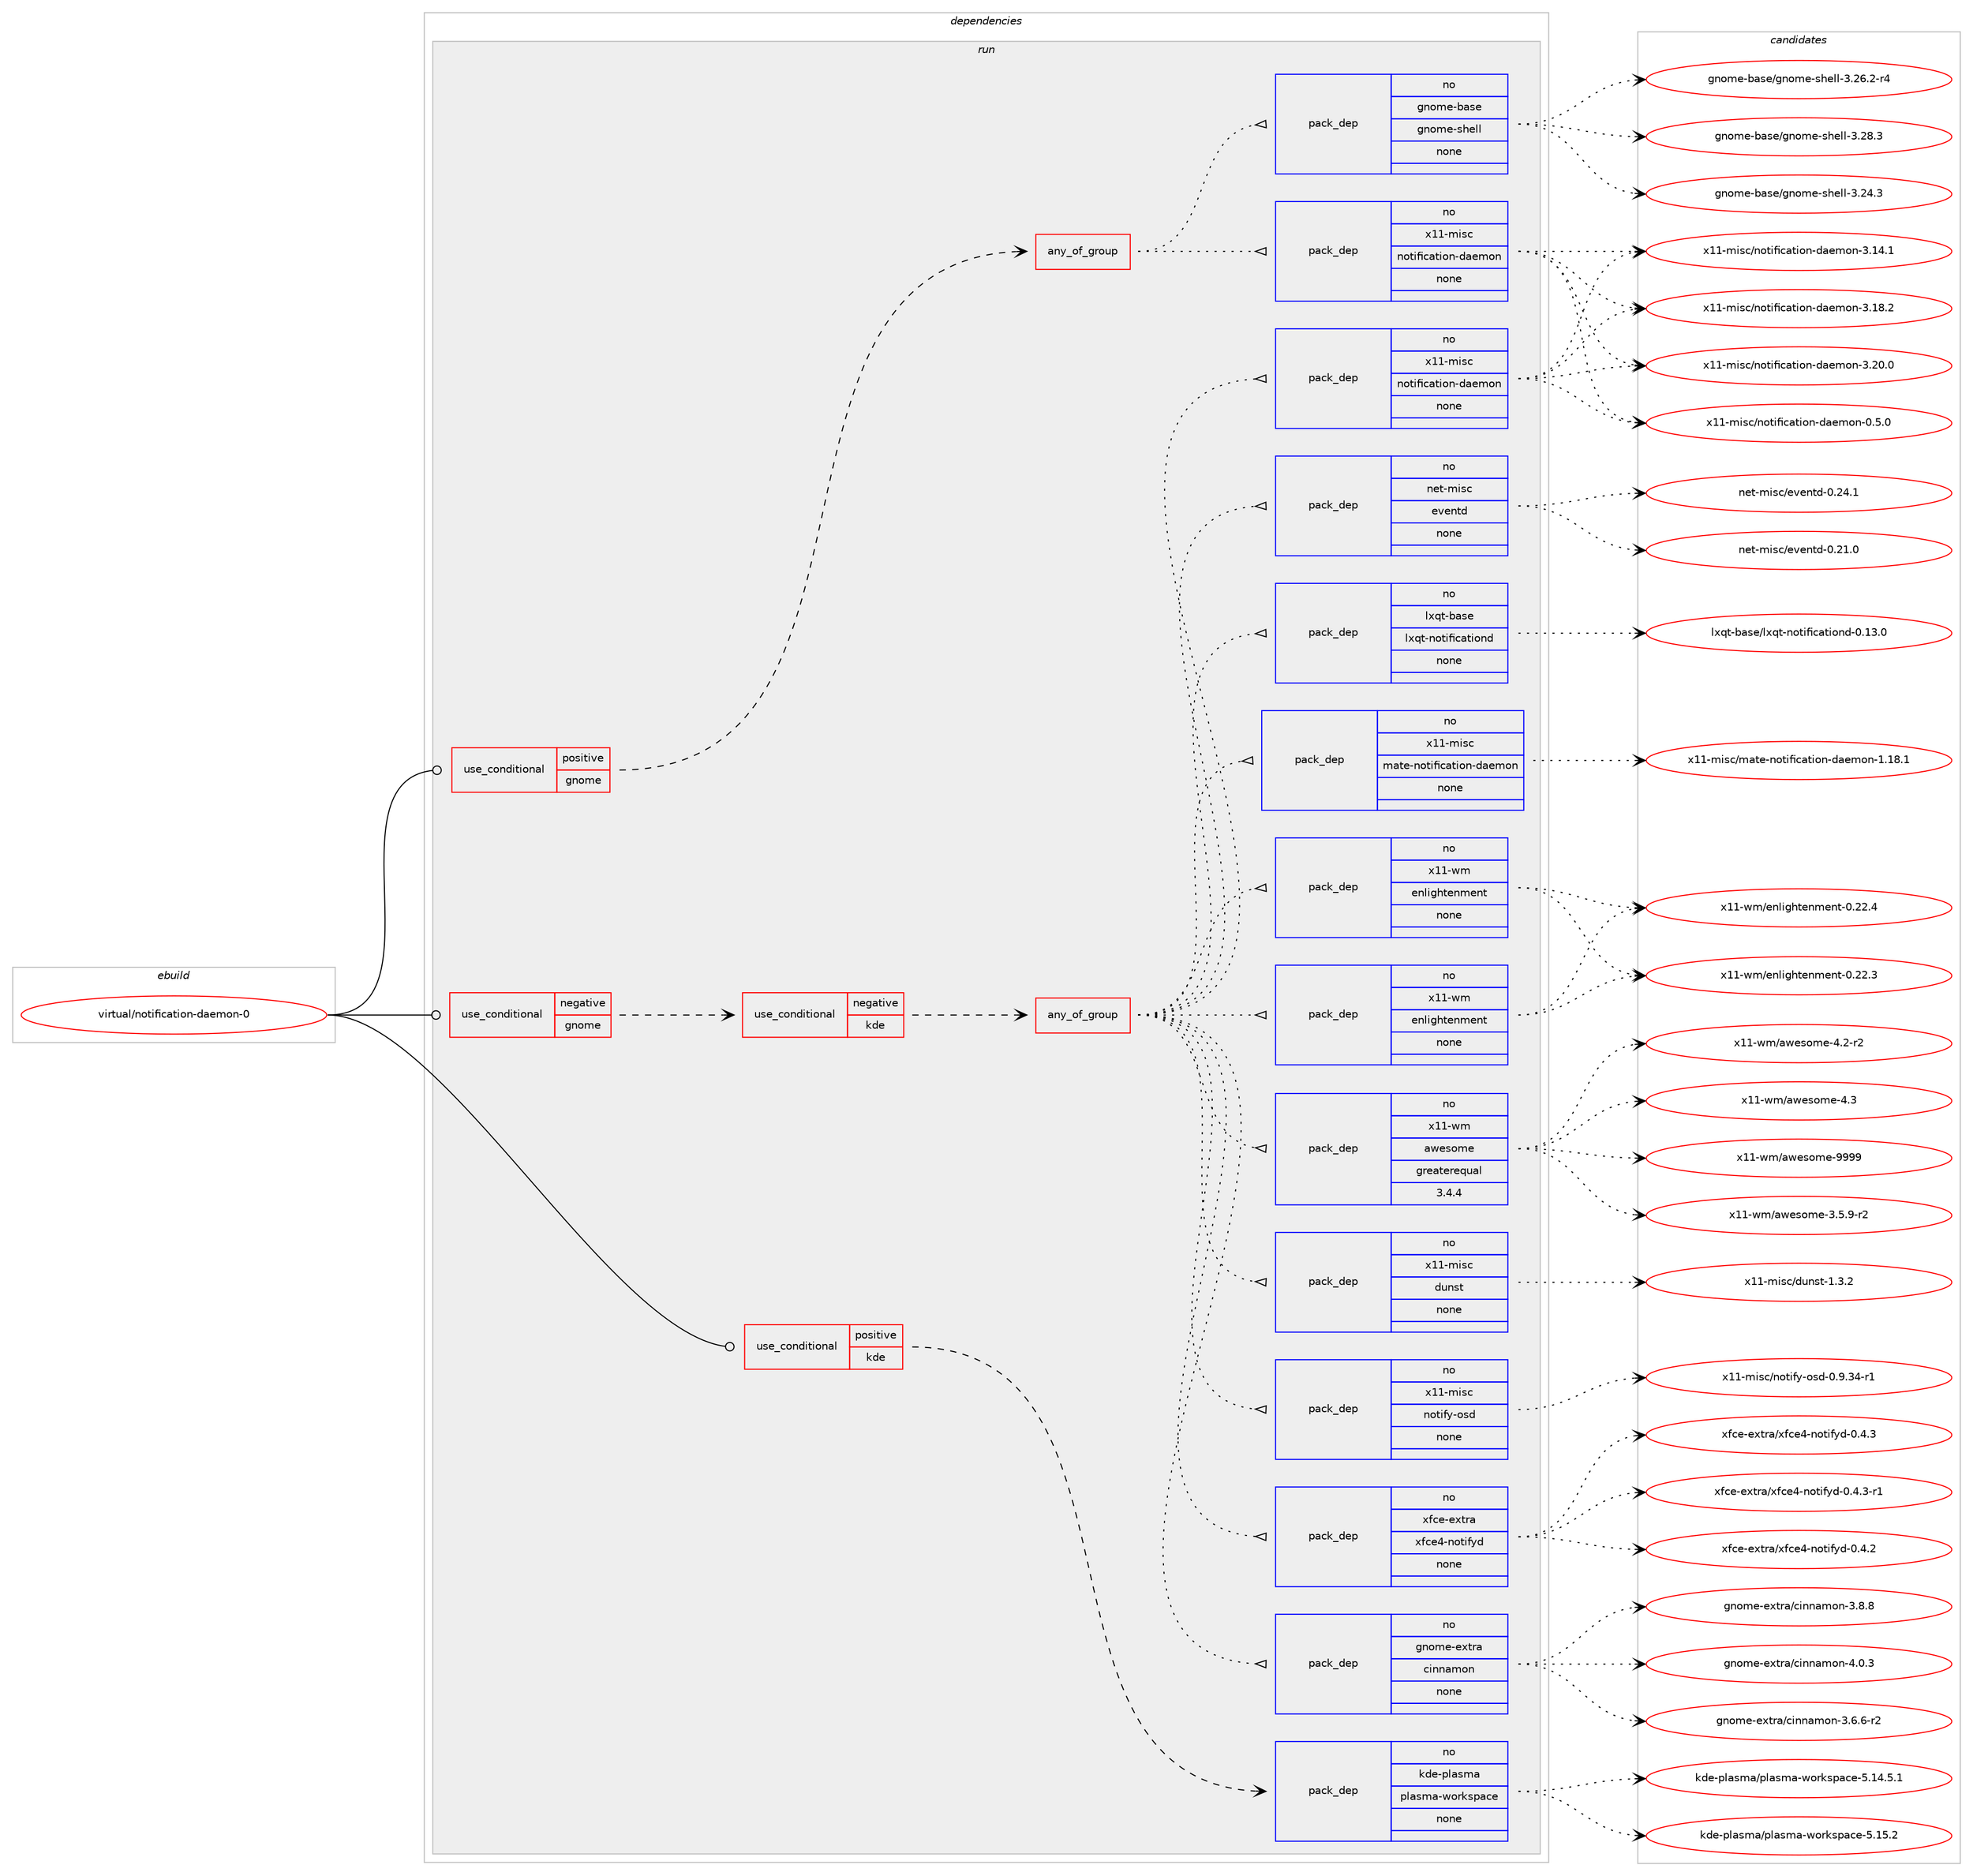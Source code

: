 digraph prolog {

# *************
# Graph options
# *************

newrank=true;
concentrate=true;
compound=true;
graph [rankdir=LR,fontname=Helvetica,fontsize=10,ranksep=1.5];#, ranksep=2.5, nodesep=0.2];
edge  [arrowhead=vee];
node  [fontname=Helvetica,fontsize=10];

# **********
# The ebuild
# **********

subgraph cluster_leftcol {
color=gray;
rank=same;
label=<<i>ebuild</i>>;
id [label="virtual/notification-daemon-0", color=red, width=4, href="../virtual/notification-daemon-0.svg"];
}

# ****************
# The dependencies
# ****************

subgraph cluster_midcol {
color=gray;
label=<<i>dependencies</i>>;
subgraph cluster_compile {
fillcolor="#eeeeee";
style=filled;
label=<<i>compile</i>>;
}
subgraph cluster_compileandrun {
fillcolor="#eeeeee";
style=filled;
label=<<i>compile and run</i>>;
}
subgraph cluster_run {
fillcolor="#eeeeee";
style=filled;
label=<<i>run</i>>;
subgraph cond462616 {
dependency1741469 [label=<<TABLE BORDER="0" CELLBORDER="1" CELLSPACING="0" CELLPADDING="4"><TR><TD ROWSPAN="3" CELLPADDING="10">use_conditional</TD></TR><TR><TD>negative</TD></TR><TR><TD>gnome</TD></TR></TABLE>>, shape=none, color=red];
subgraph cond462617 {
dependency1741470 [label=<<TABLE BORDER="0" CELLBORDER="1" CELLSPACING="0" CELLPADDING="4"><TR><TD ROWSPAN="3" CELLPADDING="10">use_conditional</TD></TR><TR><TD>negative</TD></TR><TR><TD>kde</TD></TR></TABLE>>, shape=none, color=red];
subgraph any27882 {
dependency1741471 [label=<<TABLE BORDER="0" CELLBORDER="1" CELLSPACING="0" CELLPADDING="4"><TR><TD CELLPADDING="10">any_of_group</TD></TR></TABLE>>, shape=none, color=red];subgraph pack1249979 {
dependency1741472 [label=<<TABLE BORDER="0" CELLBORDER="1" CELLSPACING="0" CELLPADDING="4" WIDTH="220"><TR><TD ROWSPAN="6" CELLPADDING="30">pack_dep</TD></TR><TR><TD WIDTH="110">no</TD></TR><TR><TD>x11-misc</TD></TR><TR><TD>notification-daemon</TD></TR><TR><TD>none</TD></TR><TR><TD></TD></TR></TABLE>>, shape=none, color=blue];
}
dependency1741471:e -> dependency1741472:w [weight=20,style="dotted",arrowhead="oinv"];
subgraph pack1249980 {
dependency1741473 [label=<<TABLE BORDER="0" CELLBORDER="1" CELLSPACING="0" CELLPADDING="4" WIDTH="220"><TR><TD ROWSPAN="6" CELLPADDING="30">pack_dep</TD></TR><TR><TD WIDTH="110">no</TD></TR><TR><TD>gnome-extra</TD></TR><TR><TD>cinnamon</TD></TR><TR><TD>none</TD></TR><TR><TD></TD></TR></TABLE>>, shape=none, color=blue];
}
dependency1741471:e -> dependency1741473:w [weight=20,style="dotted",arrowhead="oinv"];
subgraph pack1249981 {
dependency1741474 [label=<<TABLE BORDER="0" CELLBORDER="1" CELLSPACING="0" CELLPADDING="4" WIDTH="220"><TR><TD ROWSPAN="6" CELLPADDING="30">pack_dep</TD></TR><TR><TD WIDTH="110">no</TD></TR><TR><TD>xfce-extra</TD></TR><TR><TD>xfce4-notifyd</TD></TR><TR><TD>none</TD></TR><TR><TD></TD></TR></TABLE>>, shape=none, color=blue];
}
dependency1741471:e -> dependency1741474:w [weight=20,style="dotted",arrowhead="oinv"];
subgraph pack1249982 {
dependency1741475 [label=<<TABLE BORDER="0" CELLBORDER="1" CELLSPACING="0" CELLPADDING="4" WIDTH="220"><TR><TD ROWSPAN="6" CELLPADDING="30">pack_dep</TD></TR><TR><TD WIDTH="110">no</TD></TR><TR><TD>x11-misc</TD></TR><TR><TD>notify-osd</TD></TR><TR><TD>none</TD></TR><TR><TD></TD></TR></TABLE>>, shape=none, color=blue];
}
dependency1741471:e -> dependency1741475:w [weight=20,style="dotted",arrowhead="oinv"];
subgraph pack1249983 {
dependency1741476 [label=<<TABLE BORDER="0" CELLBORDER="1" CELLSPACING="0" CELLPADDING="4" WIDTH="220"><TR><TD ROWSPAN="6" CELLPADDING="30">pack_dep</TD></TR><TR><TD WIDTH="110">no</TD></TR><TR><TD>x11-misc</TD></TR><TR><TD>dunst</TD></TR><TR><TD>none</TD></TR><TR><TD></TD></TR></TABLE>>, shape=none, color=blue];
}
dependency1741471:e -> dependency1741476:w [weight=20,style="dotted",arrowhead="oinv"];
subgraph pack1249984 {
dependency1741477 [label=<<TABLE BORDER="0" CELLBORDER="1" CELLSPACING="0" CELLPADDING="4" WIDTH="220"><TR><TD ROWSPAN="6" CELLPADDING="30">pack_dep</TD></TR><TR><TD WIDTH="110">no</TD></TR><TR><TD>x11-wm</TD></TR><TR><TD>awesome</TD></TR><TR><TD>greaterequal</TD></TR><TR><TD>3.4.4</TD></TR></TABLE>>, shape=none, color=blue];
}
dependency1741471:e -> dependency1741477:w [weight=20,style="dotted",arrowhead="oinv"];
subgraph pack1249985 {
dependency1741478 [label=<<TABLE BORDER="0" CELLBORDER="1" CELLSPACING="0" CELLPADDING="4" WIDTH="220"><TR><TD ROWSPAN="6" CELLPADDING="30">pack_dep</TD></TR><TR><TD WIDTH="110">no</TD></TR><TR><TD>x11-wm</TD></TR><TR><TD>enlightenment</TD></TR><TR><TD>none</TD></TR><TR><TD></TD></TR></TABLE>>, shape=none, color=blue];
}
dependency1741471:e -> dependency1741478:w [weight=20,style="dotted",arrowhead="oinv"];
subgraph pack1249986 {
dependency1741479 [label=<<TABLE BORDER="0" CELLBORDER="1" CELLSPACING="0" CELLPADDING="4" WIDTH="220"><TR><TD ROWSPAN="6" CELLPADDING="30">pack_dep</TD></TR><TR><TD WIDTH="110">no</TD></TR><TR><TD>x11-wm</TD></TR><TR><TD>enlightenment</TD></TR><TR><TD>none</TD></TR><TR><TD></TD></TR></TABLE>>, shape=none, color=blue];
}
dependency1741471:e -> dependency1741479:w [weight=20,style="dotted",arrowhead="oinv"];
subgraph pack1249987 {
dependency1741480 [label=<<TABLE BORDER="0" CELLBORDER="1" CELLSPACING="0" CELLPADDING="4" WIDTH="220"><TR><TD ROWSPAN="6" CELLPADDING="30">pack_dep</TD></TR><TR><TD WIDTH="110">no</TD></TR><TR><TD>x11-misc</TD></TR><TR><TD>mate-notification-daemon</TD></TR><TR><TD>none</TD></TR><TR><TD></TD></TR></TABLE>>, shape=none, color=blue];
}
dependency1741471:e -> dependency1741480:w [weight=20,style="dotted",arrowhead="oinv"];
subgraph pack1249988 {
dependency1741481 [label=<<TABLE BORDER="0" CELLBORDER="1" CELLSPACING="0" CELLPADDING="4" WIDTH="220"><TR><TD ROWSPAN="6" CELLPADDING="30">pack_dep</TD></TR><TR><TD WIDTH="110">no</TD></TR><TR><TD>lxqt-base</TD></TR><TR><TD>lxqt-notificationd</TD></TR><TR><TD>none</TD></TR><TR><TD></TD></TR></TABLE>>, shape=none, color=blue];
}
dependency1741471:e -> dependency1741481:w [weight=20,style="dotted",arrowhead="oinv"];
subgraph pack1249989 {
dependency1741482 [label=<<TABLE BORDER="0" CELLBORDER="1" CELLSPACING="0" CELLPADDING="4" WIDTH="220"><TR><TD ROWSPAN="6" CELLPADDING="30">pack_dep</TD></TR><TR><TD WIDTH="110">no</TD></TR><TR><TD>net-misc</TD></TR><TR><TD>eventd</TD></TR><TR><TD>none</TD></TR><TR><TD></TD></TR></TABLE>>, shape=none, color=blue];
}
dependency1741471:e -> dependency1741482:w [weight=20,style="dotted",arrowhead="oinv"];
}
dependency1741470:e -> dependency1741471:w [weight=20,style="dashed",arrowhead="vee"];
}
dependency1741469:e -> dependency1741470:w [weight=20,style="dashed",arrowhead="vee"];
}
id:e -> dependency1741469:w [weight=20,style="solid",arrowhead="odot"];
subgraph cond462618 {
dependency1741483 [label=<<TABLE BORDER="0" CELLBORDER="1" CELLSPACING="0" CELLPADDING="4"><TR><TD ROWSPAN="3" CELLPADDING="10">use_conditional</TD></TR><TR><TD>positive</TD></TR><TR><TD>gnome</TD></TR></TABLE>>, shape=none, color=red];
subgraph any27883 {
dependency1741484 [label=<<TABLE BORDER="0" CELLBORDER="1" CELLSPACING="0" CELLPADDING="4"><TR><TD CELLPADDING="10">any_of_group</TD></TR></TABLE>>, shape=none, color=red];subgraph pack1249990 {
dependency1741485 [label=<<TABLE BORDER="0" CELLBORDER="1" CELLSPACING="0" CELLPADDING="4" WIDTH="220"><TR><TD ROWSPAN="6" CELLPADDING="30">pack_dep</TD></TR><TR><TD WIDTH="110">no</TD></TR><TR><TD>x11-misc</TD></TR><TR><TD>notification-daemon</TD></TR><TR><TD>none</TD></TR><TR><TD></TD></TR></TABLE>>, shape=none, color=blue];
}
dependency1741484:e -> dependency1741485:w [weight=20,style="dotted",arrowhead="oinv"];
subgraph pack1249991 {
dependency1741486 [label=<<TABLE BORDER="0" CELLBORDER="1" CELLSPACING="0" CELLPADDING="4" WIDTH="220"><TR><TD ROWSPAN="6" CELLPADDING="30">pack_dep</TD></TR><TR><TD WIDTH="110">no</TD></TR><TR><TD>gnome-base</TD></TR><TR><TD>gnome-shell</TD></TR><TR><TD>none</TD></TR><TR><TD></TD></TR></TABLE>>, shape=none, color=blue];
}
dependency1741484:e -> dependency1741486:w [weight=20,style="dotted",arrowhead="oinv"];
}
dependency1741483:e -> dependency1741484:w [weight=20,style="dashed",arrowhead="vee"];
}
id:e -> dependency1741483:w [weight=20,style="solid",arrowhead="odot"];
subgraph cond462619 {
dependency1741487 [label=<<TABLE BORDER="0" CELLBORDER="1" CELLSPACING="0" CELLPADDING="4"><TR><TD ROWSPAN="3" CELLPADDING="10">use_conditional</TD></TR><TR><TD>positive</TD></TR><TR><TD>kde</TD></TR></TABLE>>, shape=none, color=red];
subgraph pack1249992 {
dependency1741488 [label=<<TABLE BORDER="0" CELLBORDER="1" CELLSPACING="0" CELLPADDING="4" WIDTH="220"><TR><TD ROWSPAN="6" CELLPADDING="30">pack_dep</TD></TR><TR><TD WIDTH="110">no</TD></TR><TR><TD>kde-plasma</TD></TR><TR><TD>plasma-workspace</TD></TR><TR><TD>none</TD></TR><TR><TD></TD></TR></TABLE>>, shape=none, color=blue];
}
dependency1741487:e -> dependency1741488:w [weight=20,style="dashed",arrowhead="vee"];
}
id:e -> dependency1741487:w [weight=20,style="solid",arrowhead="odot"];
}
}

# **************
# The candidates
# **************

subgraph cluster_choices {
rank=same;
color=gray;
label=<<i>candidates</i>>;

subgraph choice1249979 {
color=black;
nodesep=1;
choice120494945109105115994711011111610510210599971161051111104510097101109111110454846534648 [label="x11-misc/notification-daemon-0.5.0", color=red, width=4,href="../x11-misc/notification-daemon-0.5.0.svg"];
choice12049494510910511599471101111161051021059997116105111110451009710110911111045514649524649 [label="x11-misc/notification-daemon-3.14.1", color=red, width=4,href="../x11-misc/notification-daemon-3.14.1.svg"];
choice12049494510910511599471101111161051021059997116105111110451009710110911111045514649564650 [label="x11-misc/notification-daemon-3.18.2", color=red, width=4,href="../x11-misc/notification-daemon-3.18.2.svg"];
choice12049494510910511599471101111161051021059997116105111110451009710110911111045514650484648 [label="x11-misc/notification-daemon-3.20.0", color=red, width=4,href="../x11-misc/notification-daemon-3.20.0.svg"];
dependency1741472:e -> choice120494945109105115994711011111610510210599971161051111104510097101109111110454846534648:w [style=dotted,weight="100"];
dependency1741472:e -> choice12049494510910511599471101111161051021059997116105111110451009710110911111045514649524649:w [style=dotted,weight="100"];
dependency1741472:e -> choice12049494510910511599471101111161051021059997116105111110451009710110911111045514649564650:w [style=dotted,weight="100"];
dependency1741472:e -> choice12049494510910511599471101111161051021059997116105111110451009710110911111045514650484648:w [style=dotted,weight="100"];
}
subgraph choice1249980 {
color=black;
nodesep=1;
choice10311011110910145101120116114974799105110110971091111104551465446544511450 [label="gnome-extra/cinnamon-3.6.6-r2", color=red, width=4,href="../gnome-extra/cinnamon-3.6.6-r2.svg"];
choice1031101111091014510112011611497479910511011097109111110455146564656 [label="gnome-extra/cinnamon-3.8.8", color=red, width=4,href="../gnome-extra/cinnamon-3.8.8.svg"];
choice1031101111091014510112011611497479910511011097109111110455246484651 [label="gnome-extra/cinnamon-4.0.3", color=red, width=4,href="../gnome-extra/cinnamon-4.0.3.svg"];
dependency1741473:e -> choice10311011110910145101120116114974799105110110971091111104551465446544511450:w [style=dotted,weight="100"];
dependency1741473:e -> choice1031101111091014510112011611497479910511011097109111110455146564656:w [style=dotted,weight="100"];
dependency1741473:e -> choice1031101111091014510112011611497479910511011097109111110455246484651:w [style=dotted,weight="100"];
}
subgraph choice1249981 {
color=black;
nodesep=1;
choice12010299101451011201161149747120102991015245110111116105102121100454846524650 [label="xfce-extra/xfce4-notifyd-0.4.2", color=red, width=4,href="../xfce-extra/xfce4-notifyd-0.4.2.svg"];
choice12010299101451011201161149747120102991015245110111116105102121100454846524651 [label="xfce-extra/xfce4-notifyd-0.4.3", color=red, width=4,href="../xfce-extra/xfce4-notifyd-0.4.3.svg"];
choice120102991014510112011611497471201029910152451101111161051021211004548465246514511449 [label="xfce-extra/xfce4-notifyd-0.4.3-r1", color=red, width=4,href="../xfce-extra/xfce4-notifyd-0.4.3-r1.svg"];
dependency1741474:e -> choice12010299101451011201161149747120102991015245110111116105102121100454846524650:w [style=dotted,weight="100"];
dependency1741474:e -> choice12010299101451011201161149747120102991015245110111116105102121100454846524651:w [style=dotted,weight="100"];
dependency1741474:e -> choice120102991014510112011611497471201029910152451101111161051021211004548465246514511449:w [style=dotted,weight="100"];
}
subgraph choice1249982 {
color=black;
nodesep=1;
choice120494945109105115994711011111610510212145111115100454846574651524511449 [label="x11-misc/notify-osd-0.9.34-r1", color=red, width=4,href="../x11-misc/notify-osd-0.9.34-r1.svg"];
dependency1741475:e -> choice120494945109105115994711011111610510212145111115100454846574651524511449:w [style=dotted,weight="100"];
}
subgraph choice1249983 {
color=black;
nodesep=1;
choice1204949451091051159947100117110115116454946514650 [label="x11-misc/dunst-1.3.2", color=red, width=4,href="../x11-misc/dunst-1.3.2.svg"];
dependency1741476:e -> choice1204949451091051159947100117110115116454946514650:w [style=dotted,weight="100"];
}
subgraph choice1249984 {
color=black;
nodesep=1;
choice12049494511910947971191011151111091014551465346574511450 [label="x11-wm/awesome-3.5.9-r2", color=red, width=4,href="../x11-wm/awesome-3.5.9-r2.svg"];
choice1204949451191094797119101115111109101455246504511450 [label="x11-wm/awesome-4.2-r2", color=red, width=4,href="../x11-wm/awesome-4.2-r2.svg"];
choice120494945119109479711910111511110910145524651 [label="x11-wm/awesome-4.3", color=red, width=4,href="../x11-wm/awesome-4.3.svg"];
choice12049494511910947971191011151111091014557575757 [label="x11-wm/awesome-9999", color=red, width=4,href="../x11-wm/awesome-9999.svg"];
dependency1741477:e -> choice12049494511910947971191011151111091014551465346574511450:w [style=dotted,weight="100"];
dependency1741477:e -> choice1204949451191094797119101115111109101455246504511450:w [style=dotted,weight="100"];
dependency1741477:e -> choice120494945119109479711910111511110910145524651:w [style=dotted,weight="100"];
dependency1741477:e -> choice12049494511910947971191011151111091014557575757:w [style=dotted,weight="100"];
}
subgraph choice1249985 {
color=black;
nodesep=1;
choice1204949451191094710111010810510310411610111010910111011645484650504651 [label="x11-wm/enlightenment-0.22.3", color=red, width=4,href="../x11-wm/enlightenment-0.22.3.svg"];
choice1204949451191094710111010810510310411610111010910111011645484650504652 [label="x11-wm/enlightenment-0.22.4", color=red, width=4,href="../x11-wm/enlightenment-0.22.4.svg"];
dependency1741478:e -> choice1204949451191094710111010810510310411610111010910111011645484650504651:w [style=dotted,weight="100"];
dependency1741478:e -> choice1204949451191094710111010810510310411610111010910111011645484650504652:w [style=dotted,weight="100"];
}
subgraph choice1249986 {
color=black;
nodesep=1;
choice1204949451191094710111010810510310411610111010910111011645484650504651 [label="x11-wm/enlightenment-0.22.3", color=red, width=4,href="../x11-wm/enlightenment-0.22.3.svg"];
choice1204949451191094710111010810510310411610111010910111011645484650504652 [label="x11-wm/enlightenment-0.22.4", color=red, width=4,href="../x11-wm/enlightenment-0.22.4.svg"];
dependency1741479:e -> choice1204949451191094710111010810510310411610111010910111011645484650504651:w [style=dotted,weight="100"];
dependency1741479:e -> choice1204949451191094710111010810510310411610111010910111011645484650504652:w [style=dotted,weight="100"];
}
subgraph choice1249987 {
color=black;
nodesep=1;
choice120494945109105115994710997116101451101111161051021059997116105111110451009710110911111045494649564649 [label="x11-misc/mate-notification-daemon-1.18.1", color=red, width=4,href="../x11-misc/mate-notification-daemon-1.18.1.svg"];
dependency1741480:e -> choice120494945109105115994710997116101451101111161051021059997116105111110451009710110911111045494649564649:w [style=dotted,weight="100"];
}
subgraph choice1249988 {
color=black;
nodesep=1;
choice1081201131164598971151014710812011311645110111116105102105999711610511111010045484649514648 [label="lxqt-base/lxqt-notificationd-0.13.0", color=red, width=4,href="../lxqt-base/lxqt-notificationd-0.13.0.svg"];
dependency1741481:e -> choice1081201131164598971151014710812011311645110111116105102105999711610511111010045484649514648:w [style=dotted,weight="100"];
}
subgraph choice1249989 {
color=black;
nodesep=1;
choice11010111645109105115994710111810111011610045484650494648 [label="net-misc/eventd-0.21.0", color=red, width=4,href="../net-misc/eventd-0.21.0.svg"];
choice11010111645109105115994710111810111011610045484650524649 [label="net-misc/eventd-0.24.1", color=red, width=4,href="../net-misc/eventd-0.24.1.svg"];
dependency1741482:e -> choice11010111645109105115994710111810111011610045484650494648:w [style=dotted,weight="100"];
dependency1741482:e -> choice11010111645109105115994710111810111011610045484650524649:w [style=dotted,weight="100"];
}
subgraph choice1249990 {
color=black;
nodesep=1;
choice120494945109105115994711011111610510210599971161051111104510097101109111110454846534648 [label="x11-misc/notification-daemon-0.5.0", color=red, width=4,href="../x11-misc/notification-daemon-0.5.0.svg"];
choice12049494510910511599471101111161051021059997116105111110451009710110911111045514649524649 [label="x11-misc/notification-daemon-3.14.1", color=red, width=4,href="../x11-misc/notification-daemon-3.14.1.svg"];
choice12049494510910511599471101111161051021059997116105111110451009710110911111045514649564650 [label="x11-misc/notification-daemon-3.18.2", color=red, width=4,href="../x11-misc/notification-daemon-3.18.2.svg"];
choice12049494510910511599471101111161051021059997116105111110451009710110911111045514650484648 [label="x11-misc/notification-daemon-3.20.0", color=red, width=4,href="../x11-misc/notification-daemon-3.20.0.svg"];
dependency1741485:e -> choice120494945109105115994711011111610510210599971161051111104510097101109111110454846534648:w [style=dotted,weight="100"];
dependency1741485:e -> choice12049494510910511599471101111161051021059997116105111110451009710110911111045514649524649:w [style=dotted,weight="100"];
dependency1741485:e -> choice12049494510910511599471101111161051021059997116105111110451009710110911111045514649564650:w [style=dotted,weight="100"];
dependency1741485:e -> choice12049494510910511599471101111161051021059997116105111110451009710110911111045514650484648:w [style=dotted,weight="100"];
}
subgraph choice1249991 {
color=black;
nodesep=1;
choice103110111109101459897115101471031101111091014511510410110810845514650524651 [label="gnome-base/gnome-shell-3.24.3", color=red, width=4,href="../gnome-base/gnome-shell-3.24.3.svg"];
choice1031101111091014598971151014710311011110910145115104101108108455146505446504511452 [label="gnome-base/gnome-shell-3.26.2-r4", color=red, width=4,href="../gnome-base/gnome-shell-3.26.2-r4.svg"];
choice103110111109101459897115101471031101111091014511510410110810845514650564651 [label="gnome-base/gnome-shell-3.28.3", color=red, width=4,href="../gnome-base/gnome-shell-3.28.3.svg"];
dependency1741486:e -> choice103110111109101459897115101471031101111091014511510410110810845514650524651:w [style=dotted,weight="100"];
dependency1741486:e -> choice1031101111091014598971151014710311011110910145115104101108108455146505446504511452:w [style=dotted,weight="100"];
dependency1741486:e -> choice103110111109101459897115101471031101111091014511510410110810845514650564651:w [style=dotted,weight="100"];
}
subgraph choice1249992 {
color=black;
nodesep=1;
choice107100101451121089711510997471121089711510997451191111141071151129799101455346495246534649 [label="kde-plasma/plasma-workspace-5.14.5.1", color=red, width=4,href="../kde-plasma/plasma-workspace-5.14.5.1.svg"];
choice10710010145112108971151099747112108971151099745119111114107115112979910145534649534650 [label="kde-plasma/plasma-workspace-5.15.2", color=red, width=4,href="../kde-plasma/plasma-workspace-5.15.2.svg"];
dependency1741488:e -> choice107100101451121089711510997471121089711510997451191111141071151129799101455346495246534649:w [style=dotted,weight="100"];
dependency1741488:e -> choice10710010145112108971151099747112108971151099745119111114107115112979910145534649534650:w [style=dotted,weight="100"];
}
}

}
